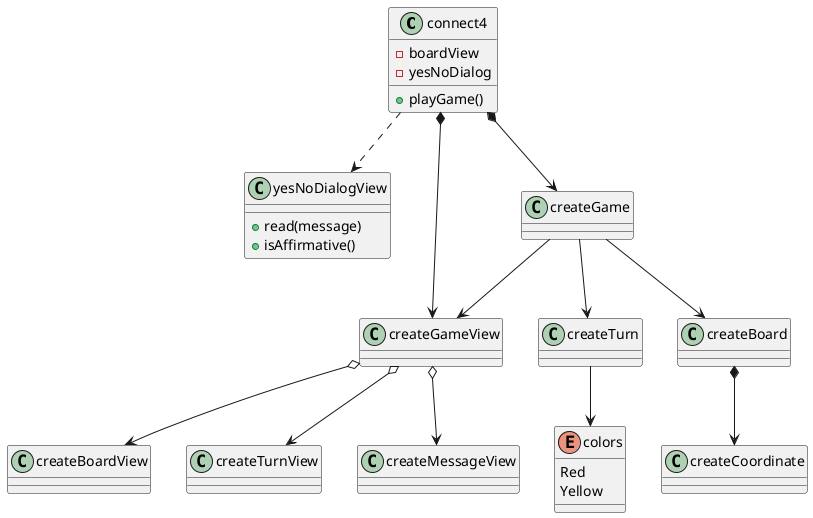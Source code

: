 @startuml

class connect4{
    - boardView
    - yesNoDialog
    + playGame()
}
class yesNoDialogView{
    + read(message)
    + isAffirmative()
}

class createGame{

}

class createGameView{

}


class createBoardView{

}

class createTurn{

}

class createTurnView{


}

class createMessageView{

}

class createCoordinate{

}

enum colors{
Red
Yellow
}


connect4 ..> yesNoDialogView
connect4 *--> createGame
connect4 *--> createGameView
createGame --> createBoard
createGame --> createTurn


createGame --> createGameView
createGameView o--> createBoardView
createGameView o--> createTurnView
createGameView o--> createMessageView

createBoard *--> createCoordinate

createTurn --> colors

@enduml